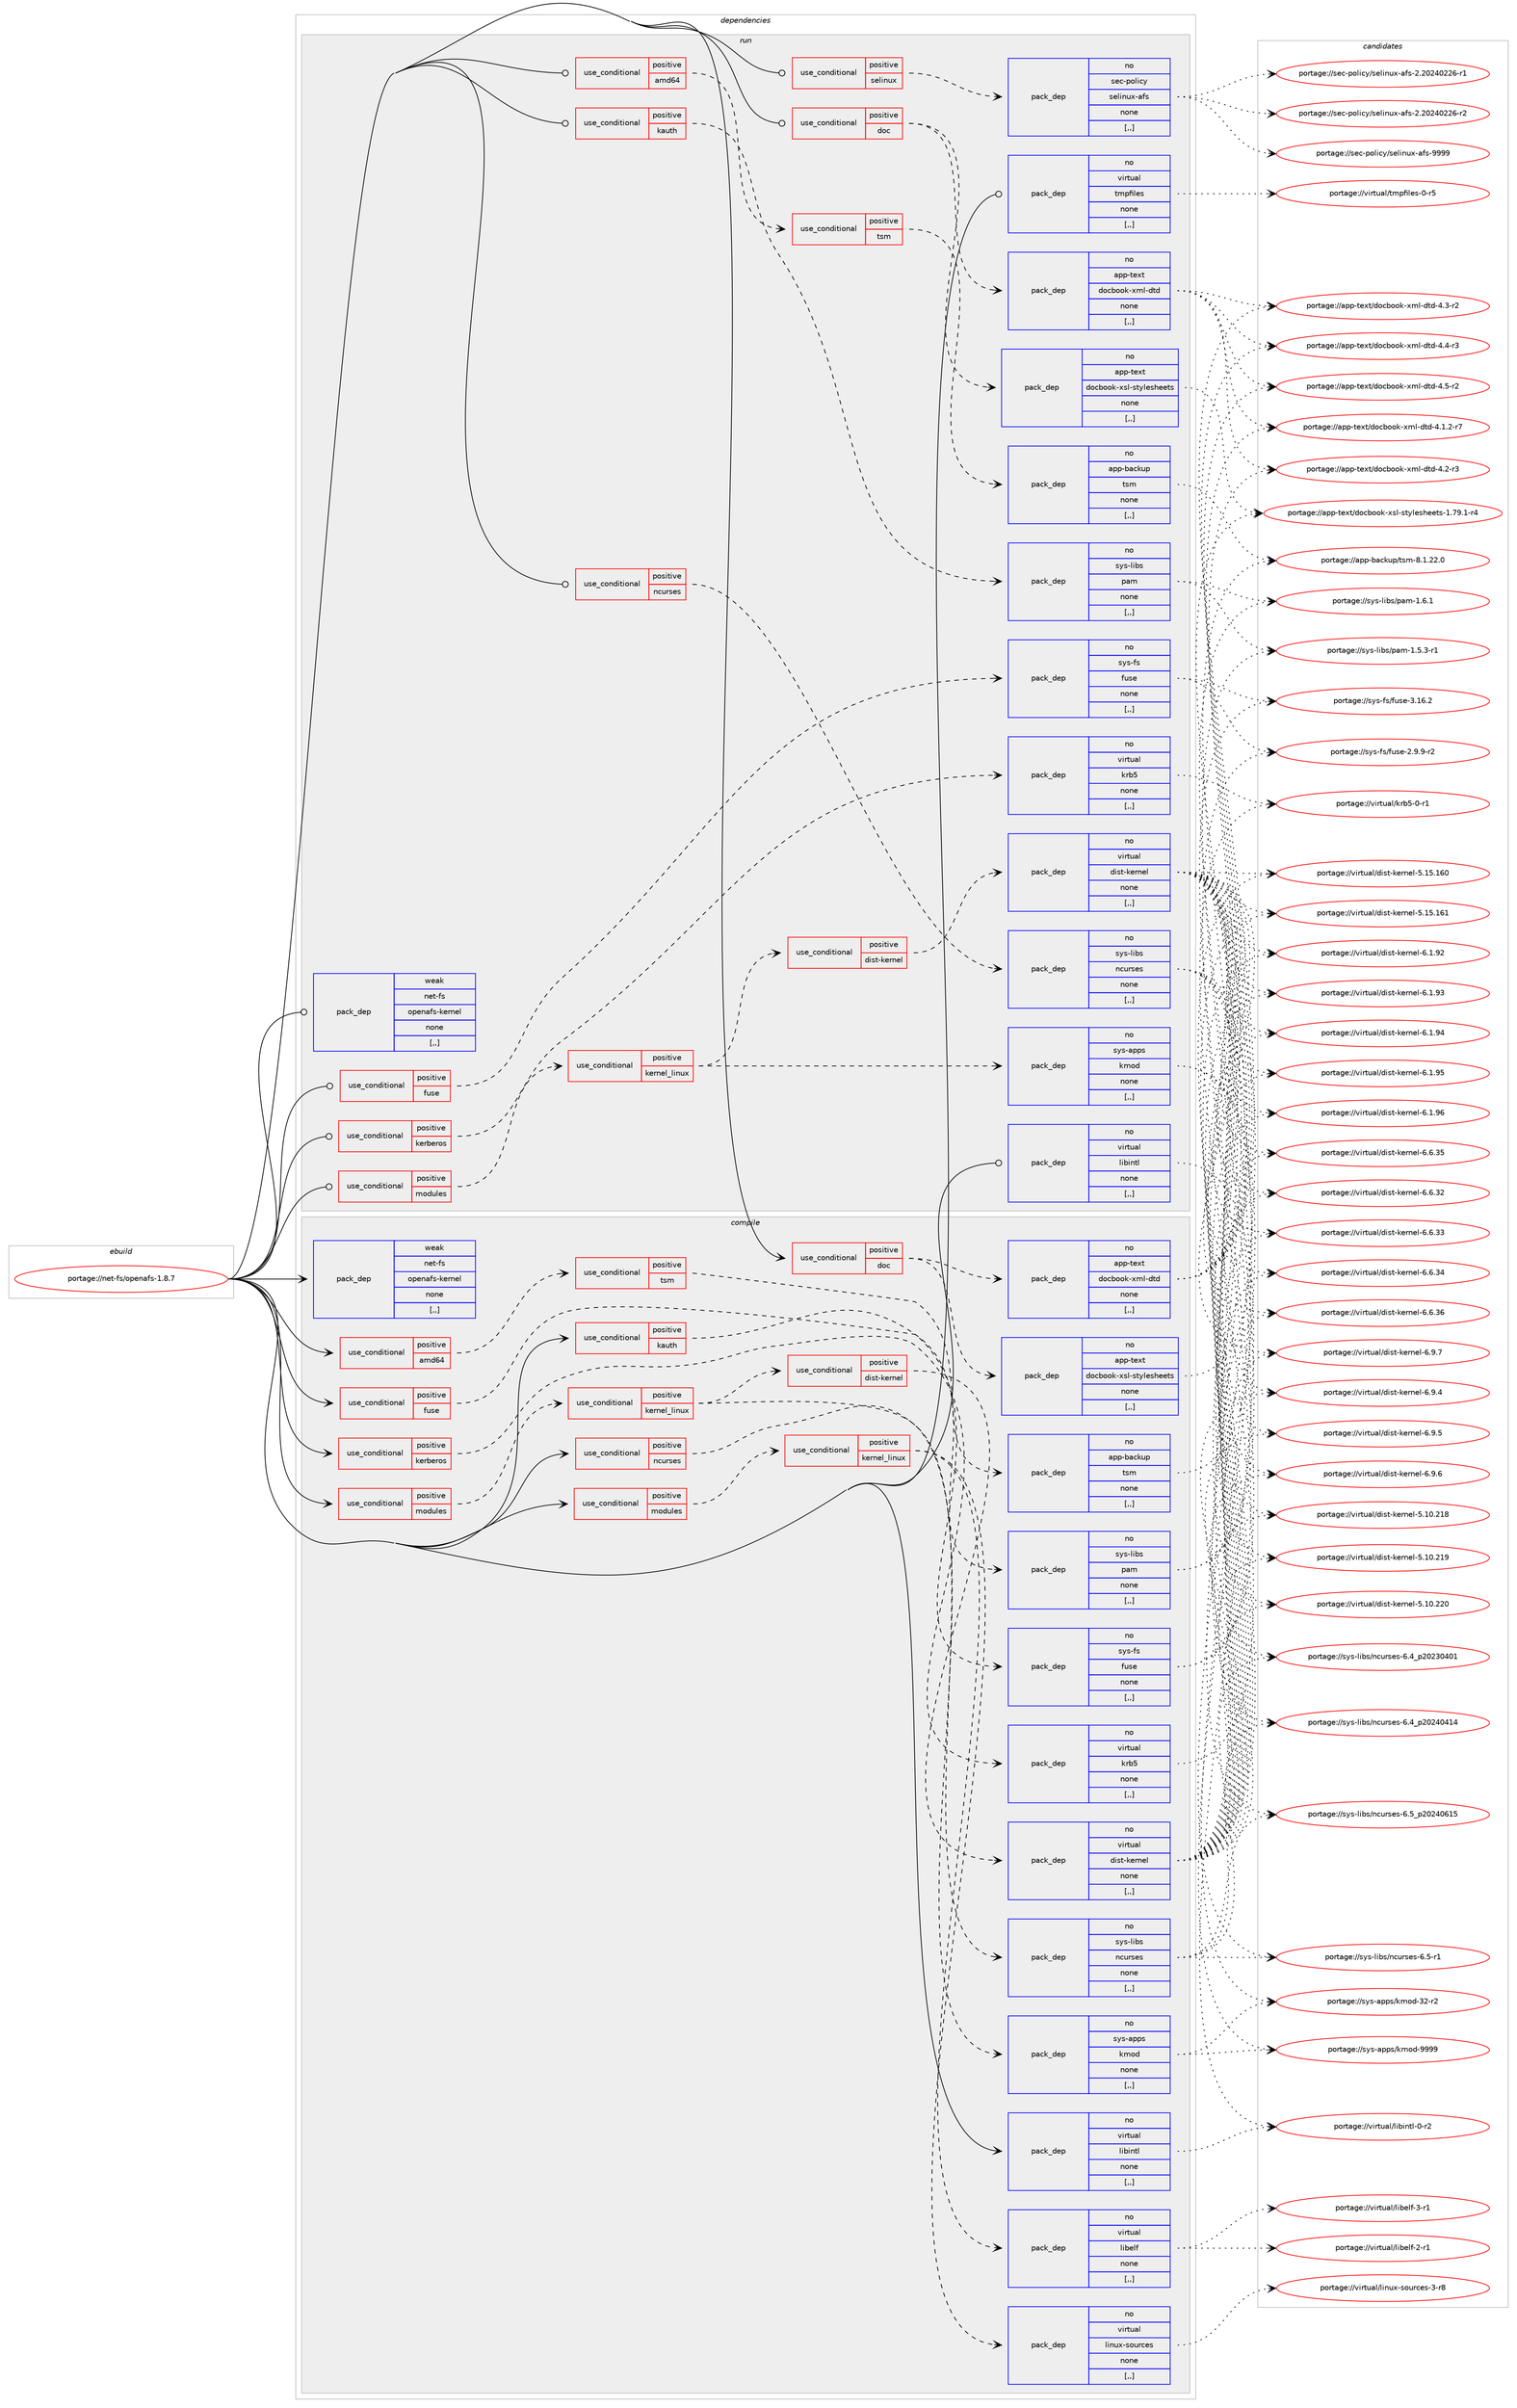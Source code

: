 digraph prolog {

# *************
# Graph options
# *************

newrank=true;
concentrate=true;
compound=true;
graph [rankdir=LR,fontname=Helvetica,fontsize=10,ranksep=1.5];#, ranksep=2.5, nodesep=0.2];
edge  [arrowhead=vee];
node  [fontname=Helvetica,fontsize=10];

# **********
# The ebuild
# **********

subgraph cluster_leftcol {
color=gray;
rank=same;
label=<<i>ebuild</i>>;
id [label="portage://net-fs/openafs-1.8.7", color=red, width=4, href="../net-fs/openafs-1.8.7.svg"];
}

# ****************
# The dependencies
# ****************

subgraph cluster_midcol {
color=gray;
label=<<i>dependencies</i>>;
subgraph cluster_compile {
fillcolor="#eeeeee";
style=filled;
label=<<i>compile</i>>;
subgraph cond87889 {
dependency339049 [label=<<TABLE BORDER="0" CELLBORDER="1" CELLSPACING="0" CELLPADDING="4"><TR><TD ROWSPAN="3" CELLPADDING="10">use_conditional</TD></TR><TR><TD>positive</TD></TR><TR><TD>amd64</TD></TR></TABLE>>, shape=none, color=red];
subgraph cond87890 {
dependency339050 [label=<<TABLE BORDER="0" CELLBORDER="1" CELLSPACING="0" CELLPADDING="4"><TR><TD ROWSPAN="3" CELLPADDING="10">use_conditional</TD></TR><TR><TD>positive</TD></TR><TR><TD>tsm</TD></TR></TABLE>>, shape=none, color=red];
subgraph pack248621 {
dependency339051 [label=<<TABLE BORDER="0" CELLBORDER="1" CELLSPACING="0" CELLPADDING="4" WIDTH="220"><TR><TD ROWSPAN="6" CELLPADDING="30">pack_dep</TD></TR><TR><TD WIDTH="110">no</TD></TR><TR><TD>app-backup</TD></TR><TR><TD>tsm</TD></TR><TR><TD>none</TD></TR><TR><TD>[,,]</TD></TR></TABLE>>, shape=none, color=blue];
}
dependency339050:e -> dependency339051:w [weight=20,style="dashed",arrowhead="vee"];
}
dependency339049:e -> dependency339050:w [weight=20,style="dashed",arrowhead="vee"];
}
id:e -> dependency339049:w [weight=20,style="solid",arrowhead="vee"];
subgraph cond87891 {
dependency339052 [label=<<TABLE BORDER="0" CELLBORDER="1" CELLSPACING="0" CELLPADDING="4"><TR><TD ROWSPAN="3" CELLPADDING="10">use_conditional</TD></TR><TR><TD>positive</TD></TR><TR><TD>doc</TD></TR></TABLE>>, shape=none, color=red];
subgraph pack248622 {
dependency339053 [label=<<TABLE BORDER="0" CELLBORDER="1" CELLSPACING="0" CELLPADDING="4" WIDTH="220"><TR><TD ROWSPAN="6" CELLPADDING="30">pack_dep</TD></TR><TR><TD WIDTH="110">no</TD></TR><TR><TD>app-text</TD></TR><TR><TD>docbook-xsl-stylesheets</TD></TR><TR><TD>none</TD></TR><TR><TD>[,,]</TD></TR></TABLE>>, shape=none, color=blue];
}
dependency339052:e -> dependency339053:w [weight=20,style="dashed",arrowhead="vee"];
subgraph pack248623 {
dependency339054 [label=<<TABLE BORDER="0" CELLBORDER="1" CELLSPACING="0" CELLPADDING="4" WIDTH="220"><TR><TD ROWSPAN="6" CELLPADDING="30">pack_dep</TD></TR><TR><TD WIDTH="110">no</TD></TR><TR><TD>app-text</TD></TR><TR><TD>docbook-xml-dtd</TD></TR><TR><TD>none</TD></TR><TR><TD>[,,]</TD></TR></TABLE>>, shape=none, color=blue];
}
dependency339052:e -> dependency339054:w [weight=20,style="dashed",arrowhead="vee"];
}
id:e -> dependency339052:w [weight=20,style="solid",arrowhead="vee"];
subgraph cond87892 {
dependency339055 [label=<<TABLE BORDER="0" CELLBORDER="1" CELLSPACING="0" CELLPADDING="4"><TR><TD ROWSPAN="3" CELLPADDING="10">use_conditional</TD></TR><TR><TD>positive</TD></TR><TR><TD>fuse</TD></TR></TABLE>>, shape=none, color=red];
subgraph pack248624 {
dependency339056 [label=<<TABLE BORDER="0" CELLBORDER="1" CELLSPACING="0" CELLPADDING="4" WIDTH="220"><TR><TD ROWSPAN="6" CELLPADDING="30">pack_dep</TD></TR><TR><TD WIDTH="110">no</TD></TR><TR><TD>sys-fs</TD></TR><TR><TD>fuse</TD></TR><TR><TD>none</TD></TR><TR><TD>[,,]</TD></TR></TABLE>>, shape=none, color=blue];
}
dependency339055:e -> dependency339056:w [weight=20,style="dashed",arrowhead="vee"];
}
id:e -> dependency339055:w [weight=20,style="solid",arrowhead="vee"];
subgraph cond87893 {
dependency339057 [label=<<TABLE BORDER="0" CELLBORDER="1" CELLSPACING="0" CELLPADDING="4"><TR><TD ROWSPAN="3" CELLPADDING="10">use_conditional</TD></TR><TR><TD>positive</TD></TR><TR><TD>kauth</TD></TR></TABLE>>, shape=none, color=red];
subgraph pack248625 {
dependency339058 [label=<<TABLE BORDER="0" CELLBORDER="1" CELLSPACING="0" CELLPADDING="4" WIDTH="220"><TR><TD ROWSPAN="6" CELLPADDING="30">pack_dep</TD></TR><TR><TD WIDTH="110">no</TD></TR><TR><TD>sys-libs</TD></TR><TR><TD>pam</TD></TR><TR><TD>none</TD></TR><TR><TD>[,,]</TD></TR></TABLE>>, shape=none, color=blue];
}
dependency339057:e -> dependency339058:w [weight=20,style="dashed",arrowhead="vee"];
}
id:e -> dependency339057:w [weight=20,style="solid",arrowhead="vee"];
subgraph cond87894 {
dependency339059 [label=<<TABLE BORDER="0" CELLBORDER="1" CELLSPACING="0" CELLPADDING="4"><TR><TD ROWSPAN="3" CELLPADDING="10">use_conditional</TD></TR><TR><TD>positive</TD></TR><TR><TD>kerberos</TD></TR></TABLE>>, shape=none, color=red];
subgraph pack248626 {
dependency339060 [label=<<TABLE BORDER="0" CELLBORDER="1" CELLSPACING="0" CELLPADDING="4" WIDTH="220"><TR><TD ROWSPAN="6" CELLPADDING="30">pack_dep</TD></TR><TR><TD WIDTH="110">no</TD></TR><TR><TD>virtual</TD></TR><TR><TD>krb5</TD></TR><TR><TD>none</TD></TR><TR><TD>[,,]</TD></TR></TABLE>>, shape=none, color=blue];
}
dependency339059:e -> dependency339060:w [weight=20,style="dashed",arrowhead="vee"];
}
id:e -> dependency339059:w [weight=20,style="solid",arrowhead="vee"];
subgraph cond87895 {
dependency339061 [label=<<TABLE BORDER="0" CELLBORDER="1" CELLSPACING="0" CELLPADDING="4"><TR><TD ROWSPAN="3" CELLPADDING="10">use_conditional</TD></TR><TR><TD>positive</TD></TR><TR><TD>modules</TD></TR></TABLE>>, shape=none, color=red];
subgraph cond87896 {
dependency339062 [label=<<TABLE BORDER="0" CELLBORDER="1" CELLSPACING="0" CELLPADDING="4"><TR><TD ROWSPAN="3" CELLPADDING="10">use_conditional</TD></TR><TR><TD>positive</TD></TR><TR><TD>kernel_linux</TD></TR></TABLE>>, shape=none, color=red];
subgraph pack248627 {
dependency339063 [label=<<TABLE BORDER="0" CELLBORDER="1" CELLSPACING="0" CELLPADDING="4" WIDTH="220"><TR><TD ROWSPAN="6" CELLPADDING="30">pack_dep</TD></TR><TR><TD WIDTH="110">no</TD></TR><TR><TD>sys-apps</TD></TR><TR><TD>kmod</TD></TR><TR><TD>none</TD></TR><TR><TD>[,,]</TD></TR></TABLE>>, shape=none, color=blue];
}
dependency339062:e -> dependency339063:w [weight=20,style="dashed",arrowhead="vee"];
subgraph cond87897 {
dependency339064 [label=<<TABLE BORDER="0" CELLBORDER="1" CELLSPACING="0" CELLPADDING="4"><TR><TD ROWSPAN="3" CELLPADDING="10">use_conditional</TD></TR><TR><TD>positive</TD></TR><TR><TD>dist-kernel</TD></TR></TABLE>>, shape=none, color=red];
subgraph pack248628 {
dependency339065 [label=<<TABLE BORDER="0" CELLBORDER="1" CELLSPACING="0" CELLPADDING="4" WIDTH="220"><TR><TD ROWSPAN="6" CELLPADDING="30">pack_dep</TD></TR><TR><TD WIDTH="110">no</TD></TR><TR><TD>virtual</TD></TR><TR><TD>dist-kernel</TD></TR><TR><TD>none</TD></TR><TR><TD>[,,]</TD></TR></TABLE>>, shape=none, color=blue];
}
dependency339064:e -> dependency339065:w [weight=20,style="dashed",arrowhead="vee"];
}
dependency339062:e -> dependency339064:w [weight=20,style="dashed",arrowhead="vee"];
}
dependency339061:e -> dependency339062:w [weight=20,style="dashed",arrowhead="vee"];
}
id:e -> dependency339061:w [weight=20,style="solid",arrowhead="vee"];
subgraph cond87898 {
dependency339066 [label=<<TABLE BORDER="0" CELLBORDER="1" CELLSPACING="0" CELLPADDING="4"><TR><TD ROWSPAN="3" CELLPADDING="10">use_conditional</TD></TR><TR><TD>positive</TD></TR><TR><TD>modules</TD></TR></TABLE>>, shape=none, color=red];
subgraph cond87899 {
dependency339067 [label=<<TABLE BORDER="0" CELLBORDER="1" CELLSPACING="0" CELLPADDING="4"><TR><TD ROWSPAN="3" CELLPADDING="10">use_conditional</TD></TR><TR><TD>positive</TD></TR><TR><TD>kernel_linux</TD></TR></TABLE>>, shape=none, color=red];
subgraph pack248629 {
dependency339068 [label=<<TABLE BORDER="0" CELLBORDER="1" CELLSPACING="0" CELLPADDING="4" WIDTH="220"><TR><TD ROWSPAN="6" CELLPADDING="30">pack_dep</TD></TR><TR><TD WIDTH="110">no</TD></TR><TR><TD>virtual</TD></TR><TR><TD>linux-sources</TD></TR><TR><TD>none</TD></TR><TR><TD>[,,]</TD></TR></TABLE>>, shape=none, color=blue];
}
dependency339067:e -> dependency339068:w [weight=20,style="dashed",arrowhead="vee"];
subgraph pack248630 {
dependency339069 [label=<<TABLE BORDER="0" CELLBORDER="1" CELLSPACING="0" CELLPADDING="4" WIDTH="220"><TR><TD ROWSPAN="6" CELLPADDING="30">pack_dep</TD></TR><TR><TD WIDTH="110">no</TD></TR><TR><TD>virtual</TD></TR><TR><TD>libelf</TD></TR><TR><TD>none</TD></TR><TR><TD>[,,]</TD></TR></TABLE>>, shape=none, color=blue];
}
dependency339067:e -> dependency339069:w [weight=20,style="dashed",arrowhead="vee"];
}
dependency339066:e -> dependency339067:w [weight=20,style="dashed",arrowhead="vee"];
}
id:e -> dependency339066:w [weight=20,style="solid",arrowhead="vee"];
subgraph cond87900 {
dependency339070 [label=<<TABLE BORDER="0" CELLBORDER="1" CELLSPACING="0" CELLPADDING="4"><TR><TD ROWSPAN="3" CELLPADDING="10">use_conditional</TD></TR><TR><TD>positive</TD></TR><TR><TD>ncurses</TD></TR></TABLE>>, shape=none, color=red];
subgraph pack248631 {
dependency339071 [label=<<TABLE BORDER="0" CELLBORDER="1" CELLSPACING="0" CELLPADDING="4" WIDTH="220"><TR><TD ROWSPAN="6" CELLPADDING="30">pack_dep</TD></TR><TR><TD WIDTH="110">no</TD></TR><TR><TD>sys-libs</TD></TR><TR><TD>ncurses</TD></TR><TR><TD>none</TD></TR><TR><TD>[,,]</TD></TR></TABLE>>, shape=none, color=blue];
}
dependency339070:e -> dependency339071:w [weight=20,style="dashed",arrowhead="vee"];
}
id:e -> dependency339070:w [weight=20,style="solid",arrowhead="vee"];
subgraph pack248632 {
dependency339072 [label=<<TABLE BORDER="0" CELLBORDER="1" CELLSPACING="0" CELLPADDING="4" WIDTH="220"><TR><TD ROWSPAN="6" CELLPADDING="30">pack_dep</TD></TR><TR><TD WIDTH="110">no</TD></TR><TR><TD>virtual</TD></TR><TR><TD>libintl</TD></TR><TR><TD>none</TD></TR><TR><TD>[,,]</TD></TR></TABLE>>, shape=none, color=blue];
}
id:e -> dependency339072:w [weight=20,style="solid",arrowhead="vee"];
subgraph pack248633 {
dependency339073 [label=<<TABLE BORDER="0" CELLBORDER="1" CELLSPACING="0" CELLPADDING="4" WIDTH="220"><TR><TD ROWSPAN="6" CELLPADDING="30">pack_dep</TD></TR><TR><TD WIDTH="110">weak</TD></TR><TR><TD>net-fs</TD></TR><TR><TD>openafs-kernel</TD></TR><TR><TD>none</TD></TR><TR><TD>[,,]</TD></TR></TABLE>>, shape=none, color=blue];
}
id:e -> dependency339073:w [weight=20,style="solid",arrowhead="vee"];
}
subgraph cluster_compileandrun {
fillcolor="#eeeeee";
style=filled;
label=<<i>compile and run</i>>;
}
subgraph cluster_run {
fillcolor="#eeeeee";
style=filled;
label=<<i>run</i>>;
subgraph cond87901 {
dependency339074 [label=<<TABLE BORDER="0" CELLBORDER="1" CELLSPACING="0" CELLPADDING="4"><TR><TD ROWSPAN="3" CELLPADDING="10">use_conditional</TD></TR><TR><TD>positive</TD></TR><TR><TD>amd64</TD></TR></TABLE>>, shape=none, color=red];
subgraph cond87902 {
dependency339075 [label=<<TABLE BORDER="0" CELLBORDER="1" CELLSPACING="0" CELLPADDING="4"><TR><TD ROWSPAN="3" CELLPADDING="10">use_conditional</TD></TR><TR><TD>positive</TD></TR><TR><TD>tsm</TD></TR></TABLE>>, shape=none, color=red];
subgraph pack248634 {
dependency339076 [label=<<TABLE BORDER="0" CELLBORDER="1" CELLSPACING="0" CELLPADDING="4" WIDTH="220"><TR><TD ROWSPAN="6" CELLPADDING="30">pack_dep</TD></TR><TR><TD WIDTH="110">no</TD></TR><TR><TD>app-backup</TD></TR><TR><TD>tsm</TD></TR><TR><TD>none</TD></TR><TR><TD>[,,]</TD></TR></TABLE>>, shape=none, color=blue];
}
dependency339075:e -> dependency339076:w [weight=20,style="dashed",arrowhead="vee"];
}
dependency339074:e -> dependency339075:w [weight=20,style="dashed",arrowhead="vee"];
}
id:e -> dependency339074:w [weight=20,style="solid",arrowhead="odot"];
subgraph cond87903 {
dependency339077 [label=<<TABLE BORDER="0" CELLBORDER="1" CELLSPACING="0" CELLPADDING="4"><TR><TD ROWSPAN="3" CELLPADDING="10">use_conditional</TD></TR><TR><TD>positive</TD></TR><TR><TD>doc</TD></TR></TABLE>>, shape=none, color=red];
subgraph pack248635 {
dependency339078 [label=<<TABLE BORDER="0" CELLBORDER="1" CELLSPACING="0" CELLPADDING="4" WIDTH="220"><TR><TD ROWSPAN="6" CELLPADDING="30">pack_dep</TD></TR><TR><TD WIDTH="110">no</TD></TR><TR><TD>app-text</TD></TR><TR><TD>docbook-xsl-stylesheets</TD></TR><TR><TD>none</TD></TR><TR><TD>[,,]</TD></TR></TABLE>>, shape=none, color=blue];
}
dependency339077:e -> dependency339078:w [weight=20,style="dashed",arrowhead="vee"];
subgraph pack248636 {
dependency339079 [label=<<TABLE BORDER="0" CELLBORDER="1" CELLSPACING="0" CELLPADDING="4" WIDTH="220"><TR><TD ROWSPAN="6" CELLPADDING="30">pack_dep</TD></TR><TR><TD WIDTH="110">no</TD></TR><TR><TD>app-text</TD></TR><TR><TD>docbook-xml-dtd</TD></TR><TR><TD>none</TD></TR><TR><TD>[,,]</TD></TR></TABLE>>, shape=none, color=blue];
}
dependency339077:e -> dependency339079:w [weight=20,style="dashed",arrowhead="vee"];
}
id:e -> dependency339077:w [weight=20,style="solid",arrowhead="odot"];
subgraph cond87904 {
dependency339080 [label=<<TABLE BORDER="0" CELLBORDER="1" CELLSPACING="0" CELLPADDING="4"><TR><TD ROWSPAN="3" CELLPADDING="10">use_conditional</TD></TR><TR><TD>positive</TD></TR><TR><TD>fuse</TD></TR></TABLE>>, shape=none, color=red];
subgraph pack248637 {
dependency339081 [label=<<TABLE BORDER="0" CELLBORDER="1" CELLSPACING="0" CELLPADDING="4" WIDTH="220"><TR><TD ROWSPAN="6" CELLPADDING="30">pack_dep</TD></TR><TR><TD WIDTH="110">no</TD></TR><TR><TD>sys-fs</TD></TR><TR><TD>fuse</TD></TR><TR><TD>none</TD></TR><TR><TD>[,,]</TD></TR></TABLE>>, shape=none, color=blue];
}
dependency339080:e -> dependency339081:w [weight=20,style="dashed",arrowhead="vee"];
}
id:e -> dependency339080:w [weight=20,style="solid",arrowhead="odot"];
subgraph cond87905 {
dependency339082 [label=<<TABLE BORDER="0" CELLBORDER="1" CELLSPACING="0" CELLPADDING="4"><TR><TD ROWSPAN="3" CELLPADDING="10">use_conditional</TD></TR><TR><TD>positive</TD></TR><TR><TD>kauth</TD></TR></TABLE>>, shape=none, color=red];
subgraph pack248638 {
dependency339083 [label=<<TABLE BORDER="0" CELLBORDER="1" CELLSPACING="0" CELLPADDING="4" WIDTH="220"><TR><TD ROWSPAN="6" CELLPADDING="30">pack_dep</TD></TR><TR><TD WIDTH="110">no</TD></TR><TR><TD>sys-libs</TD></TR><TR><TD>pam</TD></TR><TR><TD>none</TD></TR><TR><TD>[,,]</TD></TR></TABLE>>, shape=none, color=blue];
}
dependency339082:e -> dependency339083:w [weight=20,style="dashed",arrowhead="vee"];
}
id:e -> dependency339082:w [weight=20,style="solid",arrowhead="odot"];
subgraph cond87906 {
dependency339084 [label=<<TABLE BORDER="0" CELLBORDER="1" CELLSPACING="0" CELLPADDING="4"><TR><TD ROWSPAN="3" CELLPADDING="10">use_conditional</TD></TR><TR><TD>positive</TD></TR><TR><TD>kerberos</TD></TR></TABLE>>, shape=none, color=red];
subgraph pack248639 {
dependency339085 [label=<<TABLE BORDER="0" CELLBORDER="1" CELLSPACING="0" CELLPADDING="4" WIDTH="220"><TR><TD ROWSPAN="6" CELLPADDING="30">pack_dep</TD></TR><TR><TD WIDTH="110">no</TD></TR><TR><TD>virtual</TD></TR><TR><TD>krb5</TD></TR><TR><TD>none</TD></TR><TR><TD>[,,]</TD></TR></TABLE>>, shape=none, color=blue];
}
dependency339084:e -> dependency339085:w [weight=20,style="dashed",arrowhead="vee"];
}
id:e -> dependency339084:w [weight=20,style="solid",arrowhead="odot"];
subgraph cond87907 {
dependency339086 [label=<<TABLE BORDER="0" CELLBORDER="1" CELLSPACING="0" CELLPADDING="4"><TR><TD ROWSPAN="3" CELLPADDING="10">use_conditional</TD></TR><TR><TD>positive</TD></TR><TR><TD>modules</TD></TR></TABLE>>, shape=none, color=red];
subgraph cond87908 {
dependency339087 [label=<<TABLE BORDER="0" CELLBORDER="1" CELLSPACING="0" CELLPADDING="4"><TR><TD ROWSPAN="3" CELLPADDING="10">use_conditional</TD></TR><TR><TD>positive</TD></TR><TR><TD>kernel_linux</TD></TR></TABLE>>, shape=none, color=red];
subgraph pack248640 {
dependency339088 [label=<<TABLE BORDER="0" CELLBORDER="1" CELLSPACING="0" CELLPADDING="4" WIDTH="220"><TR><TD ROWSPAN="6" CELLPADDING="30">pack_dep</TD></TR><TR><TD WIDTH="110">no</TD></TR><TR><TD>sys-apps</TD></TR><TR><TD>kmod</TD></TR><TR><TD>none</TD></TR><TR><TD>[,,]</TD></TR></TABLE>>, shape=none, color=blue];
}
dependency339087:e -> dependency339088:w [weight=20,style="dashed",arrowhead="vee"];
subgraph cond87909 {
dependency339089 [label=<<TABLE BORDER="0" CELLBORDER="1" CELLSPACING="0" CELLPADDING="4"><TR><TD ROWSPAN="3" CELLPADDING="10">use_conditional</TD></TR><TR><TD>positive</TD></TR><TR><TD>dist-kernel</TD></TR></TABLE>>, shape=none, color=red];
subgraph pack248641 {
dependency339090 [label=<<TABLE BORDER="0" CELLBORDER="1" CELLSPACING="0" CELLPADDING="4" WIDTH="220"><TR><TD ROWSPAN="6" CELLPADDING="30">pack_dep</TD></TR><TR><TD WIDTH="110">no</TD></TR><TR><TD>virtual</TD></TR><TR><TD>dist-kernel</TD></TR><TR><TD>none</TD></TR><TR><TD>[,,]</TD></TR></TABLE>>, shape=none, color=blue];
}
dependency339089:e -> dependency339090:w [weight=20,style="dashed",arrowhead="vee"];
}
dependency339087:e -> dependency339089:w [weight=20,style="dashed",arrowhead="vee"];
}
dependency339086:e -> dependency339087:w [weight=20,style="dashed",arrowhead="vee"];
}
id:e -> dependency339086:w [weight=20,style="solid",arrowhead="odot"];
subgraph cond87910 {
dependency339091 [label=<<TABLE BORDER="0" CELLBORDER="1" CELLSPACING="0" CELLPADDING="4"><TR><TD ROWSPAN="3" CELLPADDING="10">use_conditional</TD></TR><TR><TD>positive</TD></TR><TR><TD>ncurses</TD></TR></TABLE>>, shape=none, color=red];
subgraph pack248642 {
dependency339092 [label=<<TABLE BORDER="0" CELLBORDER="1" CELLSPACING="0" CELLPADDING="4" WIDTH="220"><TR><TD ROWSPAN="6" CELLPADDING="30">pack_dep</TD></TR><TR><TD WIDTH="110">no</TD></TR><TR><TD>sys-libs</TD></TR><TR><TD>ncurses</TD></TR><TR><TD>none</TD></TR><TR><TD>[,,]</TD></TR></TABLE>>, shape=none, color=blue];
}
dependency339091:e -> dependency339092:w [weight=20,style="dashed",arrowhead="vee"];
}
id:e -> dependency339091:w [weight=20,style="solid",arrowhead="odot"];
subgraph cond87911 {
dependency339093 [label=<<TABLE BORDER="0" CELLBORDER="1" CELLSPACING="0" CELLPADDING="4"><TR><TD ROWSPAN="3" CELLPADDING="10">use_conditional</TD></TR><TR><TD>positive</TD></TR><TR><TD>selinux</TD></TR></TABLE>>, shape=none, color=red];
subgraph pack248643 {
dependency339094 [label=<<TABLE BORDER="0" CELLBORDER="1" CELLSPACING="0" CELLPADDING="4" WIDTH="220"><TR><TD ROWSPAN="6" CELLPADDING="30">pack_dep</TD></TR><TR><TD WIDTH="110">no</TD></TR><TR><TD>sec-policy</TD></TR><TR><TD>selinux-afs</TD></TR><TR><TD>none</TD></TR><TR><TD>[,,]</TD></TR></TABLE>>, shape=none, color=blue];
}
dependency339093:e -> dependency339094:w [weight=20,style="dashed",arrowhead="vee"];
}
id:e -> dependency339093:w [weight=20,style="solid",arrowhead="odot"];
subgraph pack248644 {
dependency339095 [label=<<TABLE BORDER="0" CELLBORDER="1" CELLSPACING="0" CELLPADDING="4" WIDTH="220"><TR><TD ROWSPAN="6" CELLPADDING="30">pack_dep</TD></TR><TR><TD WIDTH="110">no</TD></TR><TR><TD>virtual</TD></TR><TR><TD>libintl</TD></TR><TR><TD>none</TD></TR><TR><TD>[,,]</TD></TR></TABLE>>, shape=none, color=blue];
}
id:e -> dependency339095:w [weight=20,style="solid",arrowhead="odot"];
subgraph pack248645 {
dependency339096 [label=<<TABLE BORDER="0" CELLBORDER="1" CELLSPACING="0" CELLPADDING="4" WIDTH="220"><TR><TD ROWSPAN="6" CELLPADDING="30">pack_dep</TD></TR><TR><TD WIDTH="110">no</TD></TR><TR><TD>virtual</TD></TR><TR><TD>tmpfiles</TD></TR><TR><TD>none</TD></TR><TR><TD>[,,]</TD></TR></TABLE>>, shape=none, color=blue];
}
id:e -> dependency339096:w [weight=20,style="solid",arrowhead="odot"];
subgraph pack248646 {
dependency339097 [label=<<TABLE BORDER="0" CELLBORDER="1" CELLSPACING="0" CELLPADDING="4" WIDTH="220"><TR><TD ROWSPAN="6" CELLPADDING="30">pack_dep</TD></TR><TR><TD WIDTH="110">weak</TD></TR><TR><TD>net-fs</TD></TR><TR><TD>openafs-kernel</TD></TR><TR><TD>none</TD></TR><TR><TD>[,,]</TD></TR></TABLE>>, shape=none, color=blue];
}
id:e -> dependency339097:w [weight=20,style="solid",arrowhead="odot"];
}
}

# **************
# The candidates
# **************

subgraph cluster_choices {
rank=same;
color=gray;
label=<<i>candidates</i>>;

subgraph choice248621 {
color=black;
nodesep=1;
choice971121124598979910711711247116115109455646494650504648 [label="portage://app-backup/tsm-8.1.22.0", color=red, width=4,href="../app-backup/tsm-8.1.22.0.svg"];
dependency339051:e -> choice971121124598979910711711247116115109455646494650504648:w [style=dotted,weight="100"];
}
subgraph choice248622 {
color=black;
nodesep=1;
choice97112112451161011201164710011199981111111074512011510845115116121108101115104101101116115454946555746494511452 [label="portage://app-text/docbook-xsl-stylesheets-1.79.1-r4", color=red, width=4,href="../app-text/docbook-xsl-stylesheets-1.79.1-r4.svg"];
dependency339053:e -> choice97112112451161011201164710011199981111111074512011510845115116121108101115104101101116115454946555746494511452:w [style=dotted,weight="100"];
}
subgraph choice248623 {
color=black;
nodesep=1;
choice971121124511610112011647100111999811111110745120109108451001161004552464946504511455 [label="portage://app-text/docbook-xml-dtd-4.1.2-r7", color=red, width=4,href="../app-text/docbook-xml-dtd-4.1.2-r7.svg"];
choice97112112451161011201164710011199981111111074512010910845100116100455246504511451 [label="portage://app-text/docbook-xml-dtd-4.2-r3", color=red, width=4,href="../app-text/docbook-xml-dtd-4.2-r3.svg"];
choice97112112451161011201164710011199981111111074512010910845100116100455246514511450 [label="portage://app-text/docbook-xml-dtd-4.3-r2", color=red, width=4,href="../app-text/docbook-xml-dtd-4.3-r2.svg"];
choice97112112451161011201164710011199981111111074512010910845100116100455246524511451 [label="portage://app-text/docbook-xml-dtd-4.4-r3", color=red, width=4,href="../app-text/docbook-xml-dtd-4.4-r3.svg"];
choice97112112451161011201164710011199981111111074512010910845100116100455246534511450 [label="portage://app-text/docbook-xml-dtd-4.5-r2", color=red, width=4,href="../app-text/docbook-xml-dtd-4.5-r2.svg"];
dependency339054:e -> choice971121124511610112011647100111999811111110745120109108451001161004552464946504511455:w [style=dotted,weight="100"];
dependency339054:e -> choice97112112451161011201164710011199981111111074512010910845100116100455246504511451:w [style=dotted,weight="100"];
dependency339054:e -> choice97112112451161011201164710011199981111111074512010910845100116100455246514511450:w [style=dotted,weight="100"];
dependency339054:e -> choice97112112451161011201164710011199981111111074512010910845100116100455246524511451:w [style=dotted,weight="100"];
dependency339054:e -> choice97112112451161011201164710011199981111111074512010910845100116100455246534511450:w [style=dotted,weight="100"];
}
subgraph choice248624 {
color=black;
nodesep=1;
choice11512111545102115471021171151014550465746574511450 [label="portage://sys-fs/fuse-2.9.9-r2", color=red, width=4,href="../sys-fs/fuse-2.9.9-r2.svg"];
choice115121115451021154710211711510145514649544650 [label="portage://sys-fs/fuse-3.16.2", color=red, width=4,href="../sys-fs/fuse-3.16.2.svg"];
dependency339056:e -> choice11512111545102115471021171151014550465746574511450:w [style=dotted,weight="100"];
dependency339056:e -> choice115121115451021154710211711510145514649544650:w [style=dotted,weight="100"];
}
subgraph choice248625 {
color=black;
nodesep=1;
choice115121115451081059811547112971094549465346514511449 [label="portage://sys-libs/pam-1.5.3-r1", color=red, width=4,href="../sys-libs/pam-1.5.3-r1.svg"];
choice11512111545108105981154711297109454946544649 [label="portage://sys-libs/pam-1.6.1", color=red, width=4,href="../sys-libs/pam-1.6.1.svg"];
dependency339058:e -> choice115121115451081059811547112971094549465346514511449:w [style=dotted,weight="100"];
dependency339058:e -> choice11512111545108105981154711297109454946544649:w [style=dotted,weight="100"];
}
subgraph choice248626 {
color=black;
nodesep=1;
choice1181051141161179710847107114985345484511449 [label="portage://virtual/krb5-0-r1", color=red, width=4,href="../virtual/krb5-0-r1.svg"];
dependency339060:e -> choice1181051141161179710847107114985345484511449:w [style=dotted,weight="100"];
}
subgraph choice248627 {
color=black;
nodesep=1;
choice1151211154597112112115471071091111004551504511450 [label="portage://sys-apps/kmod-32-r2", color=red, width=4,href="../sys-apps/kmod-32-r2.svg"];
choice1151211154597112112115471071091111004557575757 [label="portage://sys-apps/kmod-9999", color=red, width=4,href="../sys-apps/kmod-9999.svg"];
dependency339063:e -> choice1151211154597112112115471071091111004551504511450:w [style=dotted,weight="100"];
dependency339063:e -> choice1151211154597112112115471071091111004557575757:w [style=dotted,weight="100"];
}
subgraph choice248628 {
color=black;
nodesep=1;
choice118105114116117971084710010511511645107101114110101108455346494846504956 [label="portage://virtual/dist-kernel-5.10.218", color=red, width=4,href="../virtual/dist-kernel-5.10.218.svg"];
choice118105114116117971084710010511511645107101114110101108455346494846504957 [label="portage://virtual/dist-kernel-5.10.219", color=red, width=4,href="../virtual/dist-kernel-5.10.219.svg"];
choice118105114116117971084710010511511645107101114110101108455346494846505048 [label="portage://virtual/dist-kernel-5.10.220", color=red, width=4,href="../virtual/dist-kernel-5.10.220.svg"];
choice118105114116117971084710010511511645107101114110101108455346495346495448 [label="portage://virtual/dist-kernel-5.15.160", color=red, width=4,href="../virtual/dist-kernel-5.15.160.svg"];
choice118105114116117971084710010511511645107101114110101108455346495346495449 [label="portage://virtual/dist-kernel-5.15.161", color=red, width=4,href="../virtual/dist-kernel-5.15.161.svg"];
choice11810511411611797108471001051151164510710111411010110845544649465750 [label="portage://virtual/dist-kernel-6.1.92", color=red, width=4,href="../virtual/dist-kernel-6.1.92.svg"];
choice11810511411611797108471001051151164510710111411010110845544649465751 [label="portage://virtual/dist-kernel-6.1.93", color=red, width=4,href="../virtual/dist-kernel-6.1.93.svg"];
choice11810511411611797108471001051151164510710111411010110845544649465752 [label="portage://virtual/dist-kernel-6.1.94", color=red, width=4,href="../virtual/dist-kernel-6.1.94.svg"];
choice11810511411611797108471001051151164510710111411010110845544649465753 [label="portage://virtual/dist-kernel-6.1.95", color=red, width=4,href="../virtual/dist-kernel-6.1.95.svg"];
choice11810511411611797108471001051151164510710111411010110845544649465754 [label="portage://virtual/dist-kernel-6.1.96", color=red, width=4,href="../virtual/dist-kernel-6.1.96.svg"];
choice11810511411611797108471001051151164510710111411010110845544654465150 [label="portage://virtual/dist-kernel-6.6.32", color=red, width=4,href="../virtual/dist-kernel-6.6.32.svg"];
choice11810511411611797108471001051151164510710111411010110845544654465151 [label="portage://virtual/dist-kernel-6.6.33", color=red, width=4,href="../virtual/dist-kernel-6.6.33.svg"];
choice11810511411611797108471001051151164510710111411010110845544654465152 [label="portage://virtual/dist-kernel-6.6.34", color=red, width=4,href="../virtual/dist-kernel-6.6.34.svg"];
choice11810511411611797108471001051151164510710111411010110845544654465153 [label="portage://virtual/dist-kernel-6.6.35", color=red, width=4,href="../virtual/dist-kernel-6.6.35.svg"];
choice11810511411611797108471001051151164510710111411010110845544654465154 [label="portage://virtual/dist-kernel-6.6.36", color=red, width=4,href="../virtual/dist-kernel-6.6.36.svg"];
choice118105114116117971084710010511511645107101114110101108455446574652 [label="portage://virtual/dist-kernel-6.9.4", color=red, width=4,href="../virtual/dist-kernel-6.9.4.svg"];
choice118105114116117971084710010511511645107101114110101108455446574653 [label="portage://virtual/dist-kernel-6.9.5", color=red, width=4,href="../virtual/dist-kernel-6.9.5.svg"];
choice118105114116117971084710010511511645107101114110101108455446574654 [label="portage://virtual/dist-kernel-6.9.6", color=red, width=4,href="../virtual/dist-kernel-6.9.6.svg"];
choice118105114116117971084710010511511645107101114110101108455446574655 [label="portage://virtual/dist-kernel-6.9.7", color=red, width=4,href="../virtual/dist-kernel-6.9.7.svg"];
dependency339065:e -> choice118105114116117971084710010511511645107101114110101108455346494846504956:w [style=dotted,weight="100"];
dependency339065:e -> choice118105114116117971084710010511511645107101114110101108455346494846504957:w [style=dotted,weight="100"];
dependency339065:e -> choice118105114116117971084710010511511645107101114110101108455346494846505048:w [style=dotted,weight="100"];
dependency339065:e -> choice118105114116117971084710010511511645107101114110101108455346495346495448:w [style=dotted,weight="100"];
dependency339065:e -> choice118105114116117971084710010511511645107101114110101108455346495346495449:w [style=dotted,weight="100"];
dependency339065:e -> choice11810511411611797108471001051151164510710111411010110845544649465750:w [style=dotted,weight="100"];
dependency339065:e -> choice11810511411611797108471001051151164510710111411010110845544649465751:w [style=dotted,weight="100"];
dependency339065:e -> choice11810511411611797108471001051151164510710111411010110845544649465752:w [style=dotted,weight="100"];
dependency339065:e -> choice11810511411611797108471001051151164510710111411010110845544649465753:w [style=dotted,weight="100"];
dependency339065:e -> choice11810511411611797108471001051151164510710111411010110845544649465754:w [style=dotted,weight="100"];
dependency339065:e -> choice11810511411611797108471001051151164510710111411010110845544654465150:w [style=dotted,weight="100"];
dependency339065:e -> choice11810511411611797108471001051151164510710111411010110845544654465151:w [style=dotted,weight="100"];
dependency339065:e -> choice11810511411611797108471001051151164510710111411010110845544654465152:w [style=dotted,weight="100"];
dependency339065:e -> choice11810511411611797108471001051151164510710111411010110845544654465153:w [style=dotted,weight="100"];
dependency339065:e -> choice11810511411611797108471001051151164510710111411010110845544654465154:w [style=dotted,weight="100"];
dependency339065:e -> choice118105114116117971084710010511511645107101114110101108455446574652:w [style=dotted,weight="100"];
dependency339065:e -> choice118105114116117971084710010511511645107101114110101108455446574653:w [style=dotted,weight="100"];
dependency339065:e -> choice118105114116117971084710010511511645107101114110101108455446574654:w [style=dotted,weight="100"];
dependency339065:e -> choice118105114116117971084710010511511645107101114110101108455446574655:w [style=dotted,weight="100"];
}
subgraph choice248629 {
color=black;
nodesep=1;
choice1181051141161179710847108105110117120451151111171149910111545514511456 [label="portage://virtual/linux-sources-3-r8", color=red, width=4,href="../virtual/linux-sources-3-r8.svg"];
dependency339068:e -> choice1181051141161179710847108105110117120451151111171149910111545514511456:w [style=dotted,weight="100"];
}
subgraph choice248630 {
color=black;
nodesep=1;
choice11810511411611797108471081059810110810245504511449 [label="portage://virtual/libelf-2-r1", color=red, width=4,href="../virtual/libelf-2-r1.svg"];
choice11810511411611797108471081059810110810245514511449 [label="portage://virtual/libelf-3-r1", color=red, width=4,href="../virtual/libelf-3-r1.svg"];
dependency339069:e -> choice11810511411611797108471081059810110810245504511449:w [style=dotted,weight="100"];
dependency339069:e -> choice11810511411611797108471081059810110810245514511449:w [style=dotted,weight="100"];
}
subgraph choice248631 {
color=black;
nodesep=1;
choice1151211154510810598115471109911711411510111545544652951125048505148524849 [label="portage://sys-libs/ncurses-6.4_p20230401", color=red, width=4,href="../sys-libs/ncurses-6.4_p20230401.svg"];
choice1151211154510810598115471109911711411510111545544652951125048505248524952 [label="portage://sys-libs/ncurses-6.4_p20240414", color=red, width=4,href="../sys-libs/ncurses-6.4_p20240414.svg"];
choice11512111545108105981154711099117114115101115455446534511449 [label="portage://sys-libs/ncurses-6.5-r1", color=red, width=4,href="../sys-libs/ncurses-6.5-r1.svg"];
choice1151211154510810598115471109911711411510111545544653951125048505248544953 [label="portage://sys-libs/ncurses-6.5_p20240615", color=red, width=4,href="../sys-libs/ncurses-6.5_p20240615.svg"];
dependency339071:e -> choice1151211154510810598115471109911711411510111545544652951125048505148524849:w [style=dotted,weight="100"];
dependency339071:e -> choice1151211154510810598115471109911711411510111545544652951125048505248524952:w [style=dotted,weight="100"];
dependency339071:e -> choice11512111545108105981154711099117114115101115455446534511449:w [style=dotted,weight="100"];
dependency339071:e -> choice1151211154510810598115471109911711411510111545544653951125048505248544953:w [style=dotted,weight="100"];
}
subgraph choice248632 {
color=black;
nodesep=1;
choice11810511411611797108471081059810511011610845484511450 [label="portage://virtual/libintl-0-r2", color=red, width=4,href="../virtual/libintl-0-r2.svg"];
dependency339072:e -> choice11810511411611797108471081059810511011610845484511450:w [style=dotted,weight="100"];
}
subgraph choice248633 {
color=black;
nodesep=1;
}
subgraph choice248634 {
color=black;
nodesep=1;
choice971121124598979910711711247116115109455646494650504648 [label="portage://app-backup/tsm-8.1.22.0", color=red, width=4,href="../app-backup/tsm-8.1.22.0.svg"];
dependency339076:e -> choice971121124598979910711711247116115109455646494650504648:w [style=dotted,weight="100"];
}
subgraph choice248635 {
color=black;
nodesep=1;
choice97112112451161011201164710011199981111111074512011510845115116121108101115104101101116115454946555746494511452 [label="portage://app-text/docbook-xsl-stylesheets-1.79.1-r4", color=red, width=4,href="../app-text/docbook-xsl-stylesheets-1.79.1-r4.svg"];
dependency339078:e -> choice97112112451161011201164710011199981111111074512011510845115116121108101115104101101116115454946555746494511452:w [style=dotted,weight="100"];
}
subgraph choice248636 {
color=black;
nodesep=1;
choice971121124511610112011647100111999811111110745120109108451001161004552464946504511455 [label="portage://app-text/docbook-xml-dtd-4.1.2-r7", color=red, width=4,href="../app-text/docbook-xml-dtd-4.1.2-r7.svg"];
choice97112112451161011201164710011199981111111074512010910845100116100455246504511451 [label="portage://app-text/docbook-xml-dtd-4.2-r3", color=red, width=4,href="../app-text/docbook-xml-dtd-4.2-r3.svg"];
choice97112112451161011201164710011199981111111074512010910845100116100455246514511450 [label="portage://app-text/docbook-xml-dtd-4.3-r2", color=red, width=4,href="../app-text/docbook-xml-dtd-4.3-r2.svg"];
choice97112112451161011201164710011199981111111074512010910845100116100455246524511451 [label="portage://app-text/docbook-xml-dtd-4.4-r3", color=red, width=4,href="../app-text/docbook-xml-dtd-4.4-r3.svg"];
choice97112112451161011201164710011199981111111074512010910845100116100455246534511450 [label="portage://app-text/docbook-xml-dtd-4.5-r2", color=red, width=4,href="../app-text/docbook-xml-dtd-4.5-r2.svg"];
dependency339079:e -> choice971121124511610112011647100111999811111110745120109108451001161004552464946504511455:w [style=dotted,weight="100"];
dependency339079:e -> choice97112112451161011201164710011199981111111074512010910845100116100455246504511451:w [style=dotted,weight="100"];
dependency339079:e -> choice97112112451161011201164710011199981111111074512010910845100116100455246514511450:w [style=dotted,weight="100"];
dependency339079:e -> choice97112112451161011201164710011199981111111074512010910845100116100455246524511451:w [style=dotted,weight="100"];
dependency339079:e -> choice97112112451161011201164710011199981111111074512010910845100116100455246534511450:w [style=dotted,weight="100"];
}
subgraph choice248637 {
color=black;
nodesep=1;
choice11512111545102115471021171151014550465746574511450 [label="portage://sys-fs/fuse-2.9.9-r2", color=red, width=4,href="../sys-fs/fuse-2.9.9-r2.svg"];
choice115121115451021154710211711510145514649544650 [label="portage://sys-fs/fuse-3.16.2", color=red, width=4,href="../sys-fs/fuse-3.16.2.svg"];
dependency339081:e -> choice11512111545102115471021171151014550465746574511450:w [style=dotted,weight="100"];
dependency339081:e -> choice115121115451021154710211711510145514649544650:w [style=dotted,weight="100"];
}
subgraph choice248638 {
color=black;
nodesep=1;
choice115121115451081059811547112971094549465346514511449 [label="portage://sys-libs/pam-1.5.3-r1", color=red, width=4,href="../sys-libs/pam-1.5.3-r1.svg"];
choice11512111545108105981154711297109454946544649 [label="portage://sys-libs/pam-1.6.1", color=red, width=4,href="../sys-libs/pam-1.6.1.svg"];
dependency339083:e -> choice115121115451081059811547112971094549465346514511449:w [style=dotted,weight="100"];
dependency339083:e -> choice11512111545108105981154711297109454946544649:w [style=dotted,weight="100"];
}
subgraph choice248639 {
color=black;
nodesep=1;
choice1181051141161179710847107114985345484511449 [label="portage://virtual/krb5-0-r1", color=red, width=4,href="../virtual/krb5-0-r1.svg"];
dependency339085:e -> choice1181051141161179710847107114985345484511449:w [style=dotted,weight="100"];
}
subgraph choice248640 {
color=black;
nodesep=1;
choice1151211154597112112115471071091111004551504511450 [label="portage://sys-apps/kmod-32-r2", color=red, width=4,href="../sys-apps/kmod-32-r2.svg"];
choice1151211154597112112115471071091111004557575757 [label="portage://sys-apps/kmod-9999", color=red, width=4,href="../sys-apps/kmod-9999.svg"];
dependency339088:e -> choice1151211154597112112115471071091111004551504511450:w [style=dotted,weight="100"];
dependency339088:e -> choice1151211154597112112115471071091111004557575757:w [style=dotted,weight="100"];
}
subgraph choice248641 {
color=black;
nodesep=1;
choice118105114116117971084710010511511645107101114110101108455346494846504956 [label="portage://virtual/dist-kernel-5.10.218", color=red, width=4,href="../virtual/dist-kernel-5.10.218.svg"];
choice118105114116117971084710010511511645107101114110101108455346494846504957 [label="portage://virtual/dist-kernel-5.10.219", color=red, width=4,href="../virtual/dist-kernel-5.10.219.svg"];
choice118105114116117971084710010511511645107101114110101108455346494846505048 [label="portage://virtual/dist-kernel-5.10.220", color=red, width=4,href="../virtual/dist-kernel-5.10.220.svg"];
choice118105114116117971084710010511511645107101114110101108455346495346495448 [label="portage://virtual/dist-kernel-5.15.160", color=red, width=4,href="../virtual/dist-kernel-5.15.160.svg"];
choice118105114116117971084710010511511645107101114110101108455346495346495449 [label="portage://virtual/dist-kernel-5.15.161", color=red, width=4,href="../virtual/dist-kernel-5.15.161.svg"];
choice11810511411611797108471001051151164510710111411010110845544649465750 [label="portage://virtual/dist-kernel-6.1.92", color=red, width=4,href="../virtual/dist-kernel-6.1.92.svg"];
choice11810511411611797108471001051151164510710111411010110845544649465751 [label="portage://virtual/dist-kernel-6.1.93", color=red, width=4,href="../virtual/dist-kernel-6.1.93.svg"];
choice11810511411611797108471001051151164510710111411010110845544649465752 [label="portage://virtual/dist-kernel-6.1.94", color=red, width=4,href="../virtual/dist-kernel-6.1.94.svg"];
choice11810511411611797108471001051151164510710111411010110845544649465753 [label="portage://virtual/dist-kernel-6.1.95", color=red, width=4,href="../virtual/dist-kernel-6.1.95.svg"];
choice11810511411611797108471001051151164510710111411010110845544649465754 [label="portage://virtual/dist-kernel-6.1.96", color=red, width=4,href="../virtual/dist-kernel-6.1.96.svg"];
choice11810511411611797108471001051151164510710111411010110845544654465150 [label="portage://virtual/dist-kernel-6.6.32", color=red, width=4,href="../virtual/dist-kernel-6.6.32.svg"];
choice11810511411611797108471001051151164510710111411010110845544654465151 [label="portage://virtual/dist-kernel-6.6.33", color=red, width=4,href="../virtual/dist-kernel-6.6.33.svg"];
choice11810511411611797108471001051151164510710111411010110845544654465152 [label="portage://virtual/dist-kernel-6.6.34", color=red, width=4,href="../virtual/dist-kernel-6.6.34.svg"];
choice11810511411611797108471001051151164510710111411010110845544654465153 [label="portage://virtual/dist-kernel-6.6.35", color=red, width=4,href="../virtual/dist-kernel-6.6.35.svg"];
choice11810511411611797108471001051151164510710111411010110845544654465154 [label="portage://virtual/dist-kernel-6.6.36", color=red, width=4,href="../virtual/dist-kernel-6.6.36.svg"];
choice118105114116117971084710010511511645107101114110101108455446574652 [label="portage://virtual/dist-kernel-6.9.4", color=red, width=4,href="../virtual/dist-kernel-6.9.4.svg"];
choice118105114116117971084710010511511645107101114110101108455446574653 [label="portage://virtual/dist-kernel-6.9.5", color=red, width=4,href="../virtual/dist-kernel-6.9.5.svg"];
choice118105114116117971084710010511511645107101114110101108455446574654 [label="portage://virtual/dist-kernel-6.9.6", color=red, width=4,href="../virtual/dist-kernel-6.9.6.svg"];
choice118105114116117971084710010511511645107101114110101108455446574655 [label="portage://virtual/dist-kernel-6.9.7", color=red, width=4,href="../virtual/dist-kernel-6.9.7.svg"];
dependency339090:e -> choice118105114116117971084710010511511645107101114110101108455346494846504956:w [style=dotted,weight="100"];
dependency339090:e -> choice118105114116117971084710010511511645107101114110101108455346494846504957:w [style=dotted,weight="100"];
dependency339090:e -> choice118105114116117971084710010511511645107101114110101108455346494846505048:w [style=dotted,weight="100"];
dependency339090:e -> choice118105114116117971084710010511511645107101114110101108455346495346495448:w [style=dotted,weight="100"];
dependency339090:e -> choice118105114116117971084710010511511645107101114110101108455346495346495449:w [style=dotted,weight="100"];
dependency339090:e -> choice11810511411611797108471001051151164510710111411010110845544649465750:w [style=dotted,weight="100"];
dependency339090:e -> choice11810511411611797108471001051151164510710111411010110845544649465751:w [style=dotted,weight="100"];
dependency339090:e -> choice11810511411611797108471001051151164510710111411010110845544649465752:w [style=dotted,weight="100"];
dependency339090:e -> choice11810511411611797108471001051151164510710111411010110845544649465753:w [style=dotted,weight="100"];
dependency339090:e -> choice11810511411611797108471001051151164510710111411010110845544649465754:w [style=dotted,weight="100"];
dependency339090:e -> choice11810511411611797108471001051151164510710111411010110845544654465150:w [style=dotted,weight="100"];
dependency339090:e -> choice11810511411611797108471001051151164510710111411010110845544654465151:w [style=dotted,weight="100"];
dependency339090:e -> choice11810511411611797108471001051151164510710111411010110845544654465152:w [style=dotted,weight="100"];
dependency339090:e -> choice11810511411611797108471001051151164510710111411010110845544654465153:w [style=dotted,weight="100"];
dependency339090:e -> choice11810511411611797108471001051151164510710111411010110845544654465154:w [style=dotted,weight="100"];
dependency339090:e -> choice118105114116117971084710010511511645107101114110101108455446574652:w [style=dotted,weight="100"];
dependency339090:e -> choice118105114116117971084710010511511645107101114110101108455446574653:w [style=dotted,weight="100"];
dependency339090:e -> choice118105114116117971084710010511511645107101114110101108455446574654:w [style=dotted,weight="100"];
dependency339090:e -> choice118105114116117971084710010511511645107101114110101108455446574655:w [style=dotted,weight="100"];
}
subgraph choice248642 {
color=black;
nodesep=1;
choice1151211154510810598115471109911711411510111545544652951125048505148524849 [label="portage://sys-libs/ncurses-6.4_p20230401", color=red, width=4,href="../sys-libs/ncurses-6.4_p20230401.svg"];
choice1151211154510810598115471109911711411510111545544652951125048505248524952 [label="portage://sys-libs/ncurses-6.4_p20240414", color=red, width=4,href="../sys-libs/ncurses-6.4_p20240414.svg"];
choice11512111545108105981154711099117114115101115455446534511449 [label="portage://sys-libs/ncurses-6.5-r1", color=red, width=4,href="../sys-libs/ncurses-6.5-r1.svg"];
choice1151211154510810598115471109911711411510111545544653951125048505248544953 [label="portage://sys-libs/ncurses-6.5_p20240615", color=red, width=4,href="../sys-libs/ncurses-6.5_p20240615.svg"];
dependency339092:e -> choice1151211154510810598115471109911711411510111545544652951125048505148524849:w [style=dotted,weight="100"];
dependency339092:e -> choice1151211154510810598115471109911711411510111545544652951125048505248524952:w [style=dotted,weight="100"];
dependency339092:e -> choice11512111545108105981154711099117114115101115455446534511449:w [style=dotted,weight="100"];
dependency339092:e -> choice1151211154510810598115471109911711411510111545544653951125048505248544953:w [style=dotted,weight="100"];
}
subgraph choice248643 {
color=black;
nodesep=1;
choice11510199451121111081059912147115101108105110117120459710211545504650485052485050544511449 [label="portage://sec-policy/selinux-afs-2.20240226-r1", color=red, width=4,href="../sec-policy/selinux-afs-2.20240226-r1.svg"];
choice11510199451121111081059912147115101108105110117120459710211545504650485052485050544511450 [label="portage://sec-policy/selinux-afs-2.20240226-r2", color=red, width=4,href="../sec-policy/selinux-afs-2.20240226-r2.svg"];
choice1151019945112111108105991214711510110810511011712045971021154557575757 [label="portage://sec-policy/selinux-afs-9999", color=red, width=4,href="../sec-policy/selinux-afs-9999.svg"];
dependency339094:e -> choice11510199451121111081059912147115101108105110117120459710211545504650485052485050544511449:w [style=dotted,weight="100"];
dependency339094:e -> choice11510199451121111081059912147115101108105110117120459710211545504650485052485050544511450:w [style=dotted,weight="100"];
dependency339094:e -> choice1151019945112111108105991214711510110810511011712045971021154557575757:w [style=dotted,weight="100"];
}
subgraph choice248644 {
color=black;
nodesep=1;
choice11810511411611797108471081059810511011610845484511450 [label="portage://virtual/libintl-0-r2", color=red, width=4,href="../virtual/libintl-0-r2.svg"];
dependency339095:e -> choice11810511411611797108471081059810511011610845484511450:w [style=dotted,weight="100"];
}
subgraph choice248645 {
color=black;
nodesep=1;
choice118105114116117971084711610911210210510810111545484511453 [label="portage://virtual/tmpfiles-0-r5", color=red, width=4,href="../virtual/tmpfiles-0-r5.svg"];
dependency339096:e -> choice118105114116117971084711610911210210510810111545484511453:w [style=dotted,weight="100"];
}
subgraph choice248646 {
color=black;
nodesep=1;
}
}

}
